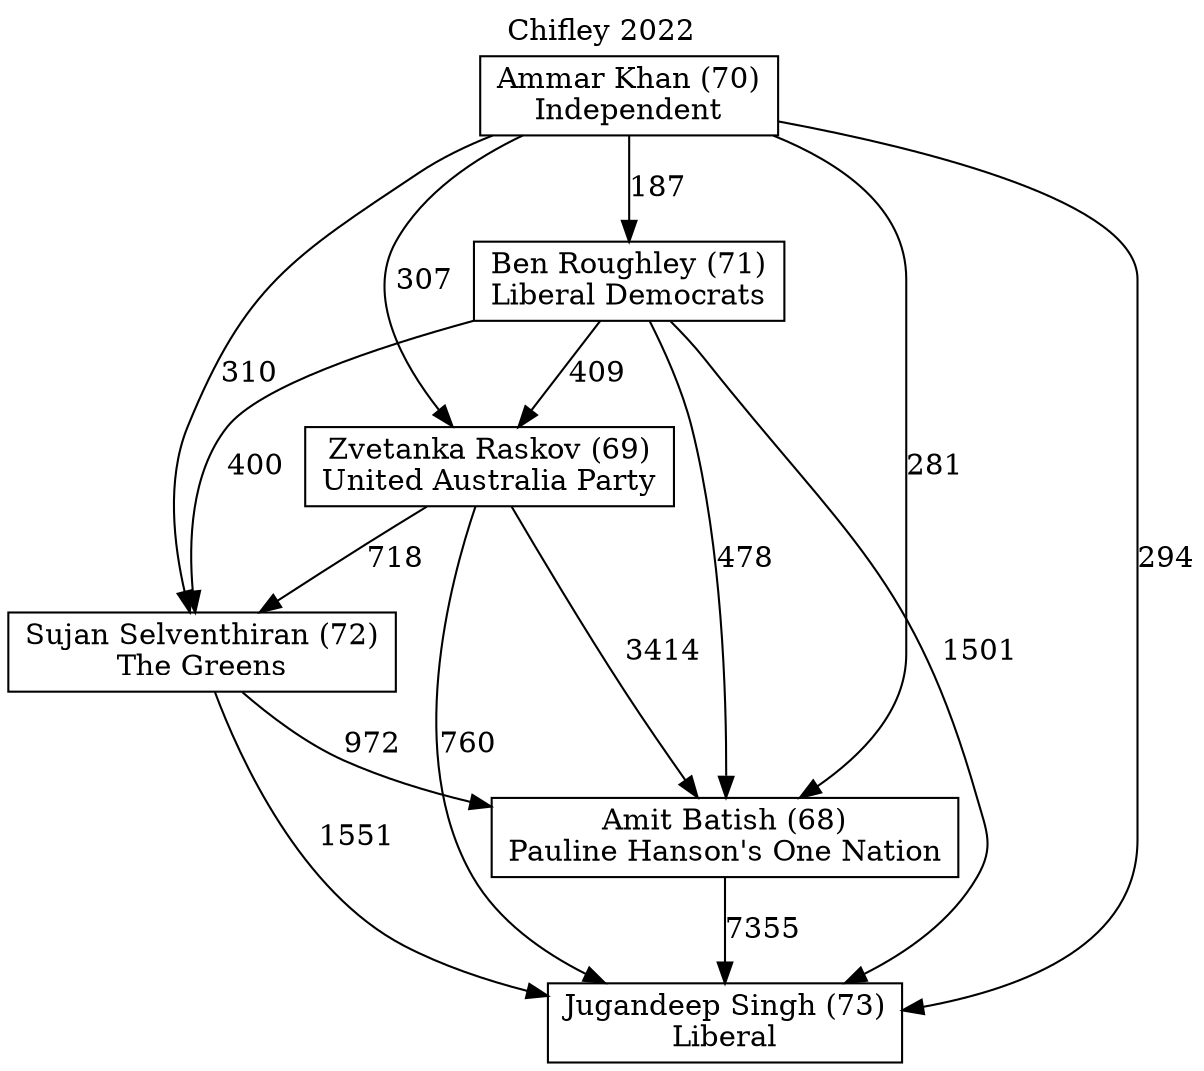 // House preference flow
digraph "Jugandeep Singh (73)_Chifley_2022" {
	graph [label="Chifley 2022" labelloc=t mclimit=10]
	node [shape=box]
	"Sujan Selventhiran (72)" [label="Sujan Selventhiran (72)
The Greens"]
	"Zvetanka Raskov (69)" [label="Zvetanka Raskov (69)
United Australia Party"]
	"Amit Batish (68)" [label="Amit Batish (68)
Pauline Hanson's One Nation"]
	"Jugandeep Singh (73)" [label="Jugandeep Singh (73)
Liberal"]
	"Ben Roughley (71)" [label="Ben Roughley (71)
Liberal Democrats"]
	"Ammar Khan (70)" [label="Ammar Khan (70)
Independent"]
	"Sujan Selventhiran (72)" -> "Jugandeep Singh (73)" [label=1551]
	"Ben Roughley (71)" -> "Amit Batish (68)" [label=478]
	"Zvetanka Raskov (69)" -> "Jugandeep Singh (73)" [label=760]
	"Ben Roughley (71)" -> "Jugandeep Singh (73)" [label=1501]
	"Ammar Khan (70)" -> "Zvetanka Raskov (69)" [label=307]
	"Ammar Khan (70)" -> "Amit Batish (68)" [label=281]
	"Ben Roughley (71)" -> "Zvetanka Raskov (69)" [label=409]
	"Zvetanka Raskov (69)" -> "Amit Batish (68)" [label=3414]
	"Ammar Khan (70)" -> "Ben Roughley (71)" [label=187]
	"Ben Roughley (71)" -> "Sujan Selventhiran (72)" [label=400]
	"Zvetanka Raskov (69)" -> "Sujan Selventhiran (72)" [label=718]
	"Amit Batish (68)" -> "Jugandeep Singh (73)" [label=7355]
	"Sujan Selventhiran (72)" -> "Amit Batish (68)" [label=972]
	"Ammar Khan (70)" -> "Jugandeep Singh (73)" [label=294]
	"Ammar Khan (70)" -> "Sujan Selventhiran (72)" [label=310]
}
